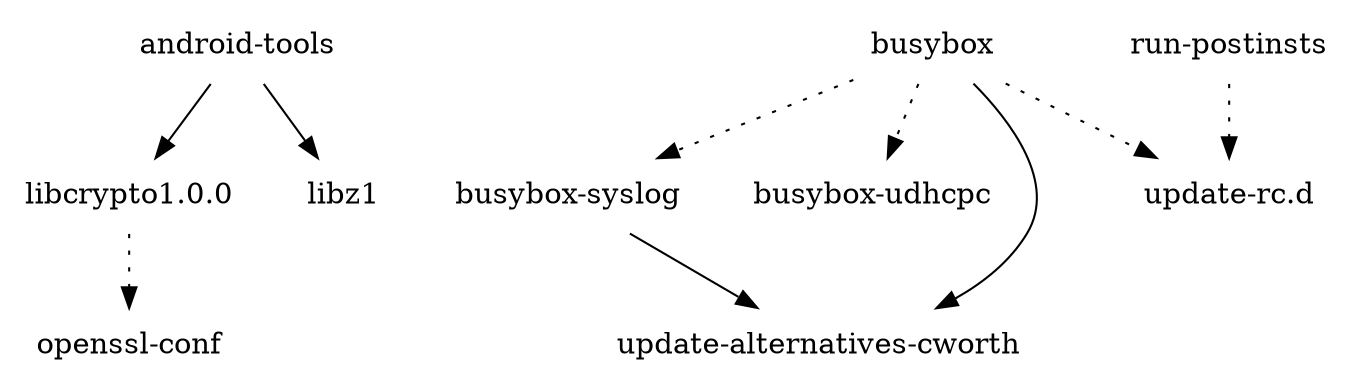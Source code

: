 digraph depends {
    node [shape=plaintext]
"android-tools" -> "libcrypto1.0.0";
"android-tools" -> "libz1";
"busybox" -> "busybox-syslog" [style=dotted];
"busybox" -> "busybox-udhcpc" [style=dotted];
"busybox" -> "update-alternatives-cworth";
"busybox" -> "update-rc.d" [style=dotted];
"busybox-syslog" -> "update-alternatives-cworth";
"libcrypto1.0.0" -> "openssl-conf" [style=dotted];
"run-postinsts" -> "update-rc.d" [style=dotted];
}

